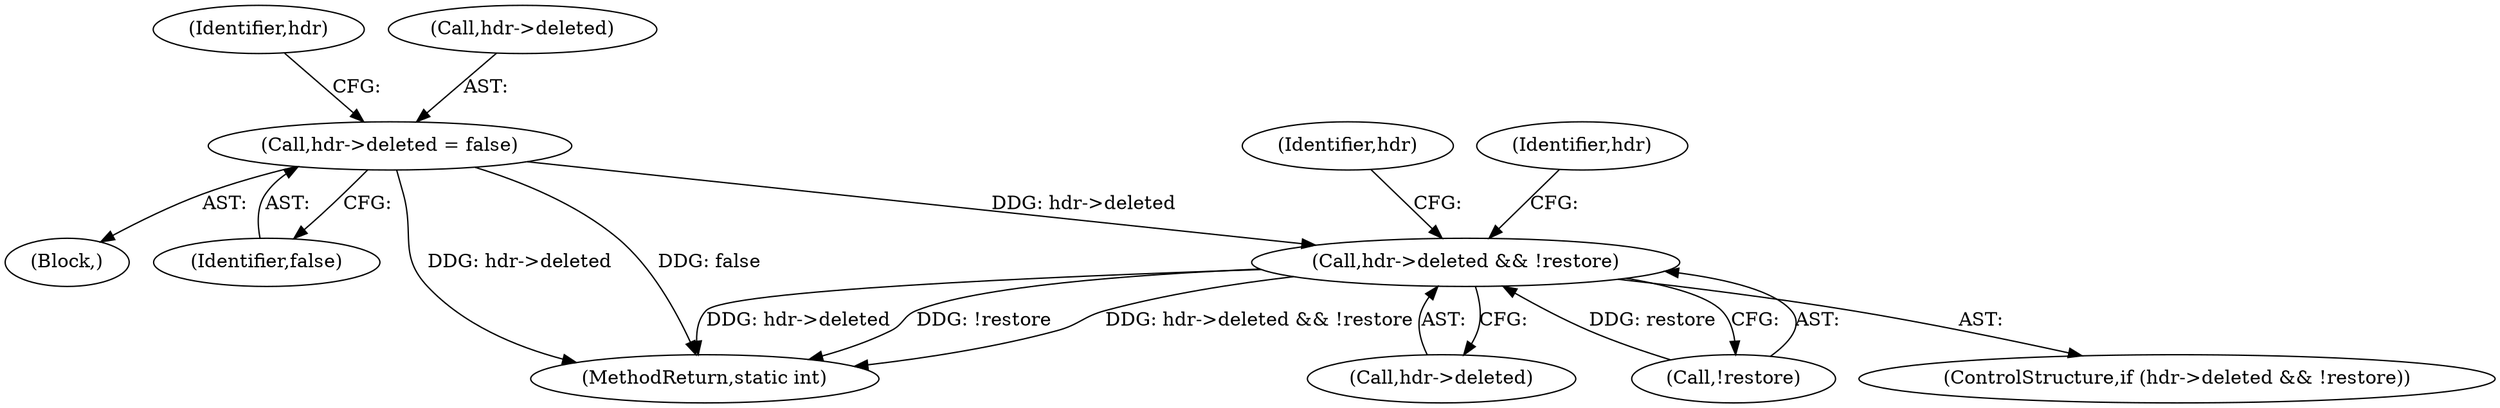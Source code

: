 digraph "0_neomutt_9e927affe3a021175f354af5fa01d22657c20585@API" {
"1000670" [label="(Call,hdr->deleted = false)"];
"1000476" [label="(Call,hdr->deleted && !restore)"];
"1000485" [label="(Identifier,hdr)"];
"1000503" [label="(Identifier,hdr)"];
"1000477" [label="(Call,hdr->deleted)"];
"1000476" [label="(Call,hdr->deleted && !restore)"];
"1000392" [label="(Block,)"];
"1000677" [label="(Identifier,hdr)"];
"1000475" [label="(ControlStructure,if (hdr->deleted && !restore))"];
"1000670" [label="(Call,hdr->deleted = false)"];
"1000674" [label="(Identifier,false)"];
"1000824" [label="(MethodReturn,static int)"];
"1000480" [label="(Call,!restore)"];
"1000671" [label="(Call,hdr->deleted)"];
"1000670" -> "1000392"  [label="AST: "];
"1000670" -> "1000674"  [label="CFG: "];
"1000671" -> "1000670"  [label="AST: "];
"1000674" -> "1000670"  [label="AST: "];
"1000677" -> "1000670"  [label="CFG: "];
"1000670" -> "1000824"  [label="DDG: false"];
"1000670" -> "1000824"  [label="DDG: hdr->deleted"];
"1000670" -> "1000476"  [label="DDG: hdr->deleted"];
"1000476" -> "1000475"  [label="AST: "];
"1000476" -> "1000477"  [label="CFG: "];
"1000476" -> "1000480"  [label="CFG: "];
"1000477" -> "1000476"  [label="AST: "];
"1000480" -> "1000476"  [label="AST: "];
"1000485" -> "1000476"  [label="CFG: "];
"1000503" -> "1000476"  [label="CFG: "];
"1000476" -> "1000824"  [label="DDG: hdr->deleted && !restore"];
"1000476" -> "1000824"  [label="DDG: hdr->deleted"];
"1000476" -> "1000824"  [label="DDG: !restore"];
"1000480" -> "1000476"  [label="DDG: restore"];
}
